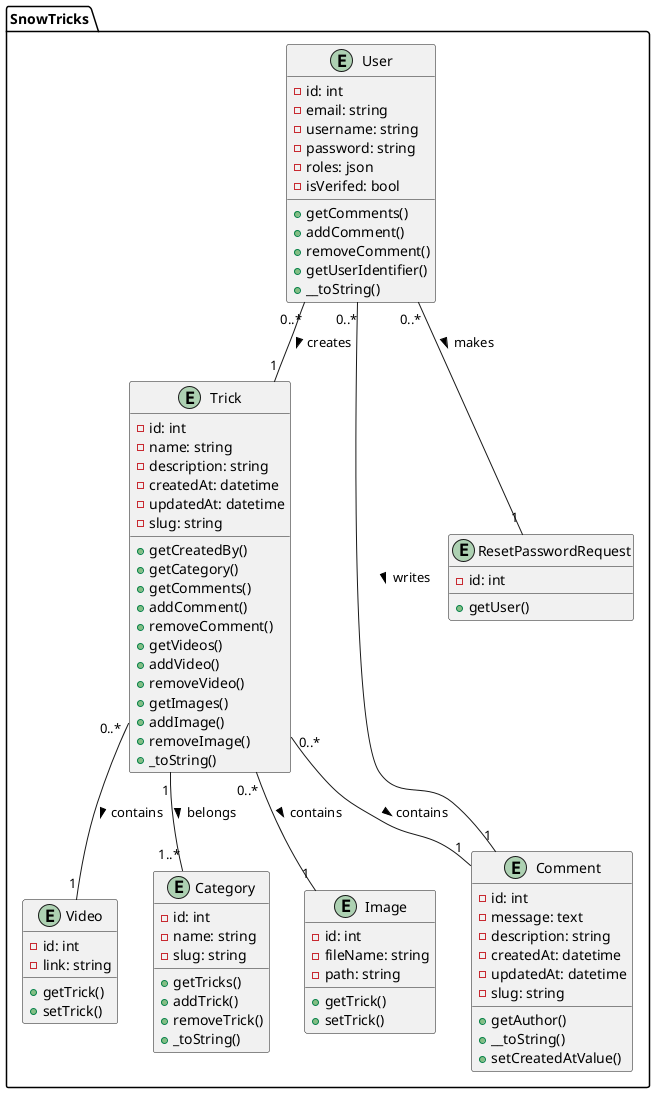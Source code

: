 @startuml
'https://plantuml.com/class-diagram

package SnowTricks {
    entity User {
        - id: int
        - email: string
        - username: string
        - password: string
        - roles: json
        - isVerifed: bool
        + getComments()
        + addComment()
        + removeComment()
        + getUserIdentifier()
        + __toString()
    }

    entity Trick {
        - id: int
        - name: string
        - description: string
        - createdAt: datetime
        - updatedAt: datetime
        - slug: string
        + getCreatedBy()
        + getCategory()
        + getComments()
        + addComment()
        + removeComment()
        + getVideos()
        + addVideo()
        + removeVideo()
        + getImages()
        + addImage()
        + removeImage()
        + _toString()
    }

    entity Video {
        - id: int
        - link: string
        + getTrick()
        + setTrick()
    }

    entity Category {
        - id: int
        - name: string
        - slug: string
        + getTricks()
        + addTrick()
        + removeTrick()
        + _toString()
    }
    entity Image {
        - id: int
        - fileName: string
        - path: string
        + getTrick()
        + setTrick()
    }

    entity Comment {
        - id: int
        - message: text
        - description: string
        - createdAt: datetime
        - updatedAt: datetime
        - slug: string
        + getAuthor()
        + __toString()
        + setCreatedAtValue()
    }

    entity ResetPasswordRequest {
        - id: int
        + getUser()
    }

    User "0..*" -- "1" ResetPasswordRequest : > makes
    User "0..*" -- "1" Comment : > writes
    User "0..*" -- "1" Trick : > creates
    Trick "0..*" -- "1" Image : > contains
    Trick "1" -- "1..*" Category : > belongs
    Trick "0..*" -- "1" Video : > contains
    Trick "0..*" -- "1" Comment : > contains

}

@enduml